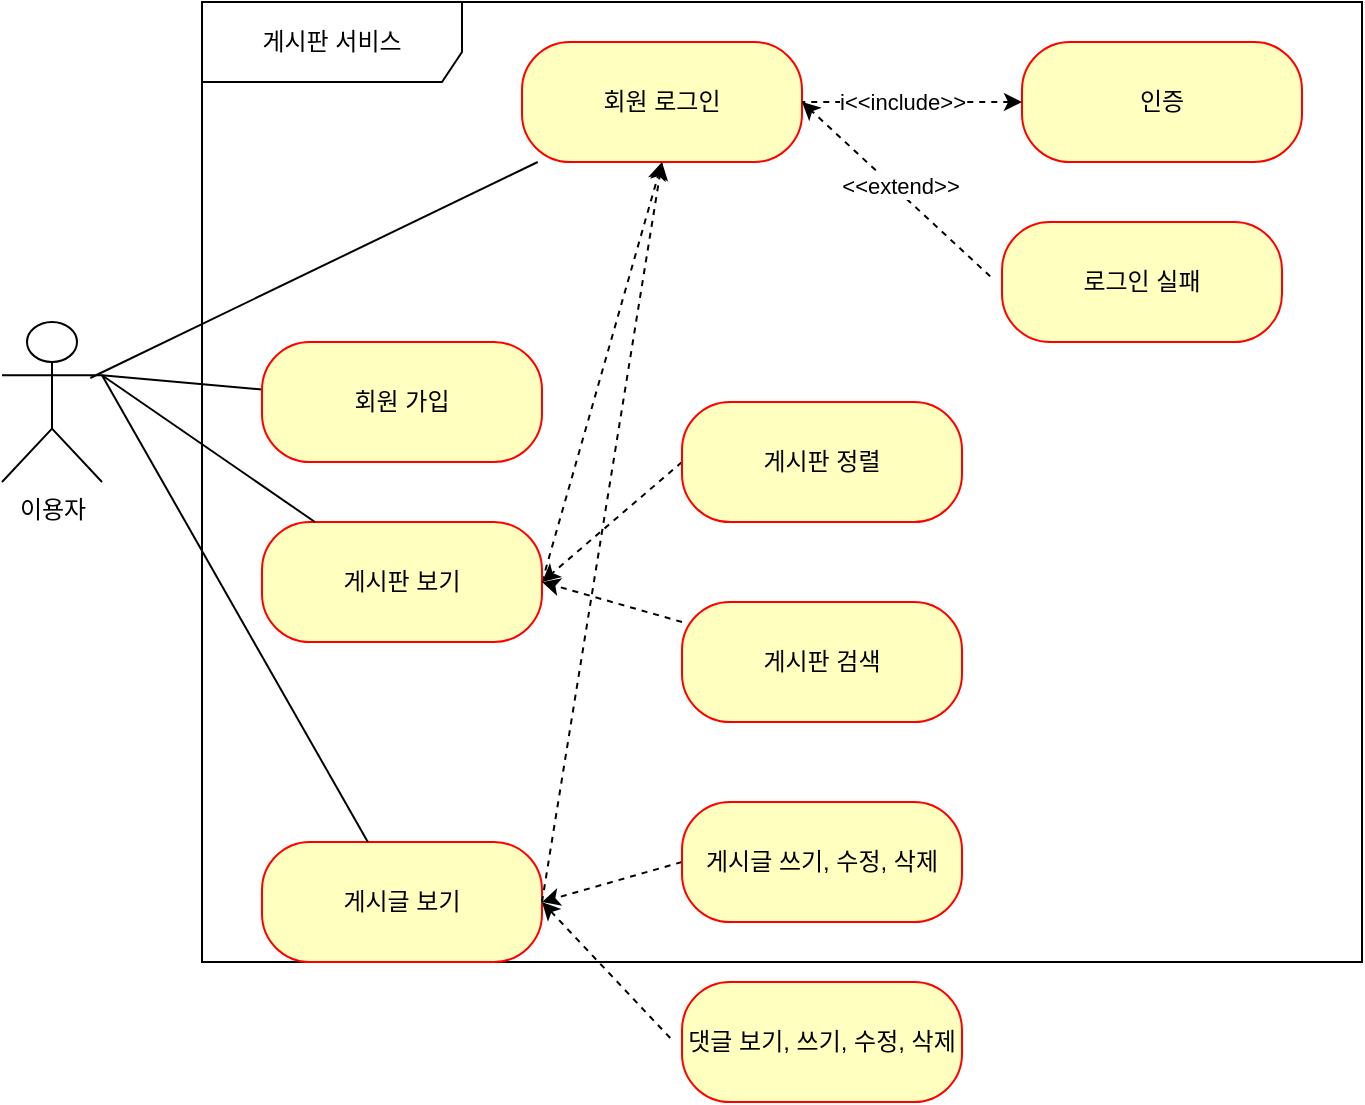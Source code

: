 <mxfile version="22.1.8" type="github">
  <diagram name="페이지-1" id="nPjDMz0fZiXisosLIF3z">
    <mxGraphModel dx="1195" dy="607" grid="1" gridSize="10" guides="1" tooltips="1" connect="1" arrows="1" fold="1" page="1" pageScale="1" pageWidth="827" pageHeight="1169" math="0" shadow="0">
      <root>
        <mxCell id="0" />
        <mxCell id="1" parent="0" />
        <mxCell id="VPTSqcIRJ4JCnNZRdtul-1" value="이용자&lt;br&gt;" style="shape=umlActor;verticalLabelPosition=bottom;verticalAlign=top;html=1;strokeColor=default;" vertex="1" parent="1">
          <mxGeometry x="20" y="180" width="50" height="80" as="geometry" />
        </mxCell>
        <mxCell id="VPTSqcIRJ4JCnNZRdtul-2" value="게시판 서비스" style="shape=umlFrame;whiteSpace=wrap;html=1;pointerEvents=0;width=130;height=40;" vertex="1" parent="1">
          <mxGeometry x="120" y="20" width="580" height="480" as="geometry" />
        </mxCell>
        <mxCell id="VPTSqcIRJ4JCnNZRdtul-14" style="rounded=0;orthogonalLoop=1;jettySize=auto;html=1;strokeWidth=1;endArrow=none;endFill=0;entryX=1;entryY=0.333;entryDx=0;entryDy=0;entryPerimeter=0;" edge="1" parent="1" source="VPTSqcIRJ4JCnNZRdtul-3" target="VPTSqcIRJ4JCnNZRdtul-1">
          <mxGeometry relative="1" as="geometry" />
        </mxCell>
        <mxCell id="VPTSqcIRJ4JCnNZRdtul-3" value="회원 가입" style="rounded=1;whiteSpace=wrap;html=1;arcSize=40;fontColor=#000000;fillColor=#ffffc0;strokeColor=#ff0000;" vertex="1" parent="1">
          <mxGeometry x="150" y="190" width="140" height="60" as="geometry" />
        </mxCell>
        <mxCell id="VPTSqcIRJ4JCnNZRdtul-22" style="rounded=0;orthogonalLoop=1;jettySize=auto;html=1;entryX=0.5;entryY=1;entryDx=0;entryDy=0;dashed=1;" edge="1" parent="1" source="VPTSqcIRJ4JCnNZRdtul-5" target="VPTSqcIRJ4JCnNZRdtul-7">
          <mxGeometry relative="1" as="geometry">
            <Array as="points">
              <mxPoint x="290" y="310" />
            </Array>
          </mxGeometry>
        </mxCell>
        <mxCell id="VPTSqcIRJ4JCnNZRdtul-5" value="게시판 보기" style="rounded=1;whiteSpace=wrap;html=1;arcSize=40;fontColor=#000000;fillColor=#ffffc0;strokeColor=#ff0000;" vertex="1" parent="1">
          <mxGeometry x="150" y="280" width="140" height="60" as="geometry" />
        </mxCell>
        <mxCell id="VPTSqcIRJ4JCnNZRdtul-6" value="게시글 보기" style="rounded=1;whiteSpace=wrap;html=1;arcSize=40;fontColor=#000000;fillColor=#ffffc0;strokeColor=#ff0000;" vertex="1" parent="1">
          <mxGeometry x="150" y="440" width="140" height="60" as="geometry" />
        </mxCell>
        <mxCell id="VPTSqcIRJ4JCnNZRdtul-7" value="회원 로그인" style="rounded=1;whiteSpace=wrap;html=1;arcSize=40;fontColor=#000000;fillColor=#ffffc0;strokeColor=#ff0000;" vertex="1" parent="1">
          <mxGeometry x="280" y="40" width="140" height="60" as="geometry" />
        </mxCell>
        <mxCell id="VPTSqcIRJ4JCnNZRdtul-8" value="인증" style="rounded=1;whiteSpace=wrap;html=1;arcSize=40;fontColor=#000000;fillColor=#ffffc0;strokeColor=#ff0000;" vertex="1" parent="1">
          <mxGeometry x="530" y="40" width="140" height="60" as="geometry" />
        </mxCell>
        <mxCell id="VPTSqcIRJ4JCnNZRdtul-9" value="로그인 실패" style="rounded=1;whiteSpace=wrap;html=1;arcSize=40;fontColor=#000000;fillColor=#ffffc0;strokeColor=#ff0000;" vertex="1" parent="1">
          <mxGeometry x="520" y="130" width="140" height="60" as="geometry" />
        </mxCell>
        <mxCell id="VPTSqcIRJ4JCnNZRdtul-24" value="" style="rounded=0;orthogonalLoop=1;jettySize=auto;html=1;dashed=1;exitX=0;exitY=0.5;exitDx=0;exitDy=0;" edge="1" parent="1" source="VPTSqcIRJ4JCnNZRdtul-10">
          <mxGeometry relative="1" as="geometry">
            <mxPoint x="290" y="310" as="targetPoint" />
          </mxGeometry>
        </mxCell>
        <mxCell id="VPTSqcIRJ4JCnNZRdtul-10" value="게시판 정렬" style="rounded=1;whiteSpace=wrap;html=1;arcSize=40;fontColor=#000000;fillColor=#ffffc0;strokeColor=#ff0000;" vertex="1" parent="1">
          <mxGeometry x="360" y="220" width="140" height="60" as="geometry" />
        </mxCell>
        <mxCell id="VPTSqcIRJ4JCnNZRdtul-25" style="rounded=0;orthogonalLoop=1;jettySize=auto;html=1;dashed=1;" edge="1" parent="1" source="VPTSqcIRJ4JCnNZRdtul-11">
          <mxGeometry relative="1" as="geometry">
            <mxPoint x="290" y="310.0" as="targetPoint" />
          </mxGeometry>
        </mxCell>
        <mxCell id="VPTSqcIRJ4JCnNZRdtul-11" value="게시판 검색" style="rounded=1;whiteSpace=wrap;html=1;arcSize=40;fontColor=#000000;fillColor=#ffffc0;strokeColor=#ff0000;" vertex="1" parent="1">
          <mxGeometry x="360" y="320" width="140" height="60" as="geometry" />
        </mxCell>
        <mxCell id="VPTSqcIRJ4JCnNZRdtul-26" style="rounded=0;orthogonalLoop=1;jettySize=auto;html=1;dashed=1;exitX=0;exitY=0.5;exitDx=0;exitDy=0;" edge="1" parent="1" source="VPTSqcIRJ4JCnNZRdtul-12">
          <mxGeometry relative="1" as="geometry">
            <mxPoint x="290" y="470" as="targetPoint" />
          </mxGeometry>
        </mxCell>
        <mxCell id="VPTSqcIRJ4JCnNZRdtul-12" value="게시글 쓰기, 수정, 삭제" style="rounded=1;whiteSpace=wrap;html=1;arcSize=40;fontColor=#000000;fillColor=#ffffc0;strokeColor=#ff0000;" vertex="1" parent="1">
          <mxGeometry x="360" y="420" width="140" height="60" as="geometry" />
        </mxCell>
        <mxCell id="VPTSqcIRJ4JCnNZRdtul-27" style="rounded=0;orthogonalLoop=1;jettySize=auto;html=1;dashed=1;exitX=-0.042;exitY=0.467;exitDx=0;exitDy=0;exitPerimeter=0;" edge="1" parent="1" source="VPTSqcIRJ4JCnNZRdtul-13">
          <mxGeometry relative="1" as="geometry">
            <mxPoint x="290" y="470" as="targetPoint" />
          </mxGeometry>
        </mxCell>
        <mxCell id="VPTSqcIRJ4JCnNZRdtul-13" value="댓글 보기, 쓰기, 수정, 삭제" style="rounded=1;whiteSpace=wrap;html=1;arcSize=40;fontColor=#000000;fillColor=#ffffc0;strokeColor=#ff0000;" vertex="1" parent="1">
          <mxGeometry x="360" y="510" width="140" height="60" as="geometry" />
        </mxCell>
        <mxCell id="VPTSqcIRJ4JCnNZRdtul-15" style="rounded=0;orthogonalLoop=1;jettySize=auto;html=1;entryX=0.883;entryY=0.35;entryDx=0;entryDy=0;entryPerimeter=0;endArrow=none;endFill=0;" edge="1" parent="1" source="VPTSqcIRJ4JCnNZRdtul-7" target="VPTSqcIRJ4JCnNZRdtul-1">
          <mxGeometry relative="1" as="geometry" />
        </mxCell>
        <mxCell id="VPTSqcIRJ4JCnNZRdtul-16" style="rounded=0;orthogonalLoop=1;jettySize=auto;html=1;entryX=1;entryY=0.333;entryDx=0;entryDy=0;entryPerimeter=0;endArrow=none;endFill=0;" edge="1" parent="1" source="VPTSqcIRJ4JCnNZRdtul-5" target="VPTSqcIRJ4JCnNZRdtul-1">
          <mxGeometry relative="1" as="geometry" />
        </mxCell>
        <mxCell id="VPTSqcIRJ4JCnNZRdtul-17" style="rounded=0;orthogonalLoop=1;jettySize=auto;html=1;entryX=1;entryY=0.333;entryDx=0;entryDy=0;entryPerimeter=0;endArrow=none;endFill=0;" edge="1" parent="1" source="VPTSqcIRJ4JCnNZRdtul-6" target="VPTSqcIRJ4JCnNZRdtul-1">
          <mxGeometry relative="1" as="geometry" />
        </mxCell>
        <mxCell id="VPTSqcIRJ4JCnNZRdtul-18" style="rounded=0;orthogonalLoop=1;jettySize=auto;html=1;endArrow=none;endFill=0;dashed=1;startArrow=classic;startFill=1;" edge="1" parent="1" source="VPTSqcIRJ4JCnNZRdtul-8">
          <mxGeometry relative="1" as="geometry">
            <mxPoint x="420" y="70" as="targetPoint" />
          </mxGeometry>
        </mxCell>
        <mxCell id="VPTSqcIRJ4JCnNZRdtul-20" value="i&amp;lt;&amp;lt;include&amp;gt;&amp;gt;" style="edgeLabel;html=1;align=center;verticalAlign=middle;resizable=0;points=[];" vertex="1" connectable="0" parent="VPTSqcIRJ4JCnNZRdtul-18">
          <mxGeometry x="0.021" y="-4" relative="1" as="geometry">
            <mxPoint x="-4" y="4" as="offset" />
          </mxGeometry>
        </mxCell>
        <mxCell id="VPTSqcIRJ4JCnNZRdtul-19" style="rounded=0;orthogonalLoop=1;jettySize=auto;html=1;entryX=1;entryY=0.5;entryDx=0;entryDy=0;endArrow=classic;endFill=1;exitX=-0.042;exitY=0.453;exitDx=0;exitDy=0;exitPerimeter=0;dashed=1;" edge="1" parent="1" source="VPTSqcIRJ4JCnNZRdtul-9" target="VPTSqcIRJ4JCnNZRdtul-7">
          <mxGeometry relative="1" as="geometry">
            <mxPoint x="530" y="88" as="sourcePoint" />
            <mxPoint x="437" y="86" as="targetPoint" />
          </mxGeometry>
        </mxCell>
        <mxCell id="VPTSqcIRJ4JCnNZRdtul-21" value="&amp;lt;&amp;lt;extend&amp;gt;&amp;gt;" style="edgeLabel;html=1;align=center;verticalAlign=middle;resizable=0;points=[];" vertex="1" connectable="0" parent="VPTSqcIRJ4JCnNZRdtul-19">
          <mxGeometry x="0.009" y="-3" relative="1" as="geometry">
            <mxPoint y="1" as="offset" />
          </mxGeometry>
        </mxCell>
        <mxCell id="VPTSqcIRJ4JCnNZRdtul-23" style="rounded=0;orthogonalLoop=1;jettySize=auto;html=1;entryX=0.5;entryY=1;entryDx=0;entryDy=0;dashed=1;exitX=1;exitY=0.5;exitDx=0;exitDy=0;" edge="1" parent="1" source="VPTSqcIRJ4JCnNZRdtul-6" target="VPTSqcIRJ4JCnNZRdtul-7">
          <mxGeometry relative="1" as="geometry" />
        </mxCell>
      </root>
    </mxGraphModel>
  </diagram>
</mxfile>
